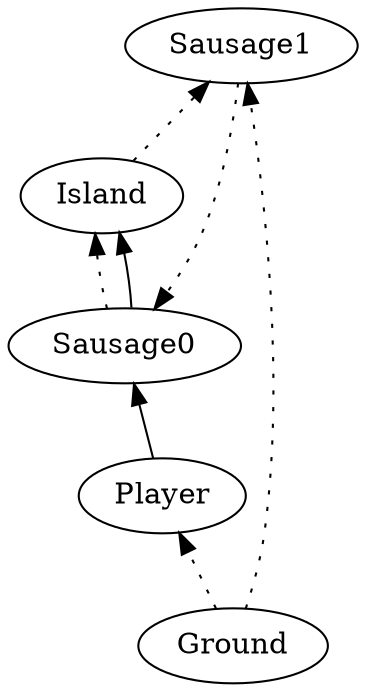 digraph G {
rankdir = BT;
	"Ground" -> "Player" [style=dotted];
	"Player" -> "Sausage0";
	"Sausage1" -> "Sausage0" [style=dotted];
	"Sausage0" -> "Island" [style=dotted];
	"Sausage0" -> "Island";
	"Ground" -> "Sausage1" [style=dotted];
	"Island" -> "Sausage1" [style=dotted];
}
